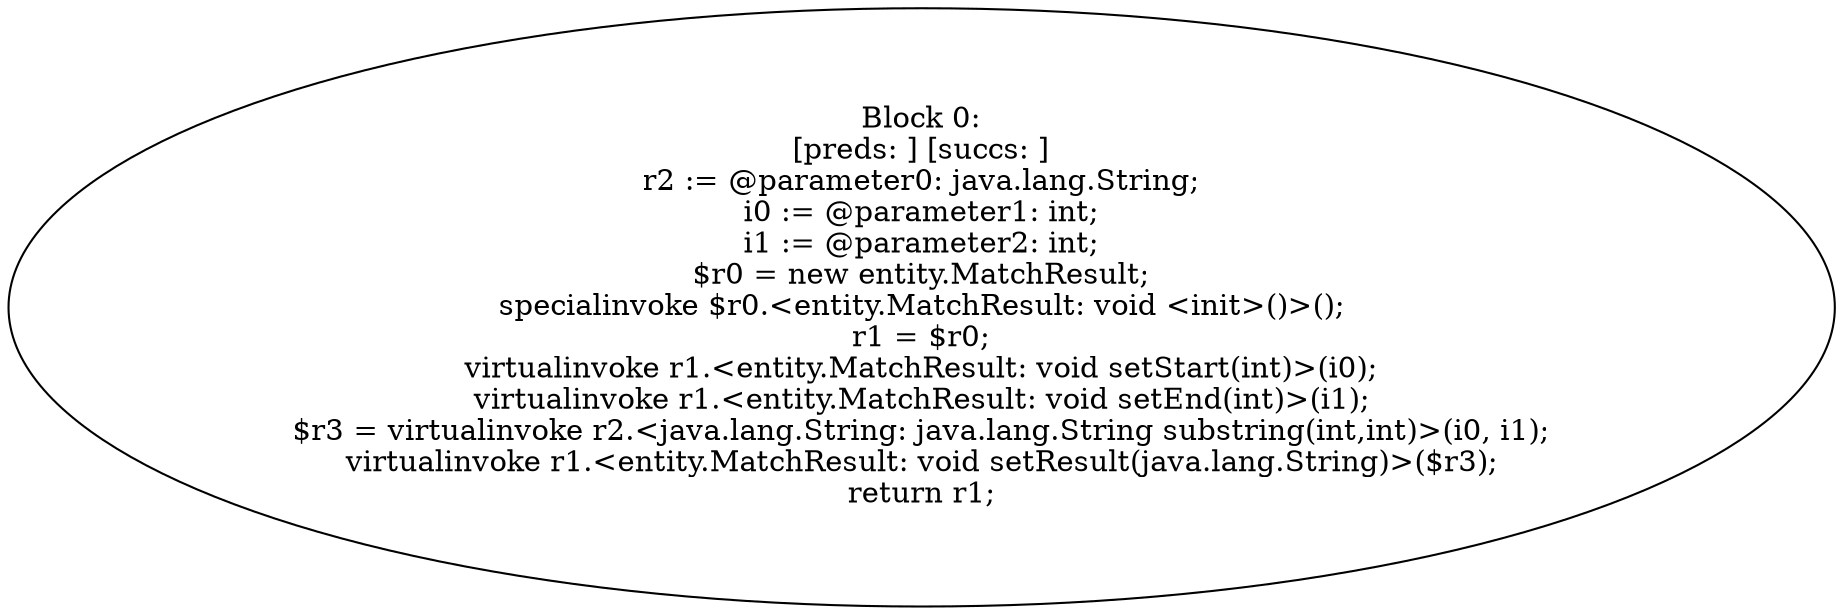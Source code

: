 digraph "unitGraph" {
    "Block 0:
[preds: ] [succs: ]
r2 := @parameter0: java.lang.String;
i0 := @parameter1: int;
i1 := @parameter2: int;
$r0 = new entity.MatchResult;
specialinvoke $r0.<entity.MatchResult: void <init>()>();
r1 = $r0;
virtualinvoke r1.<entity.MatchResult: void setStart(int)>(i0);
virtualinvoke r1.<entity.MatchResult: void setEnd(int)>(i1);
$r3 = virtualinvoke r2.<java.lang.String: java.lang.String substring(int,int)>(i0, i1);
virtualinvoke r1.<entity.MatchResult: void setResult(java.lang.String)>($r3);
return r1;
"
}

